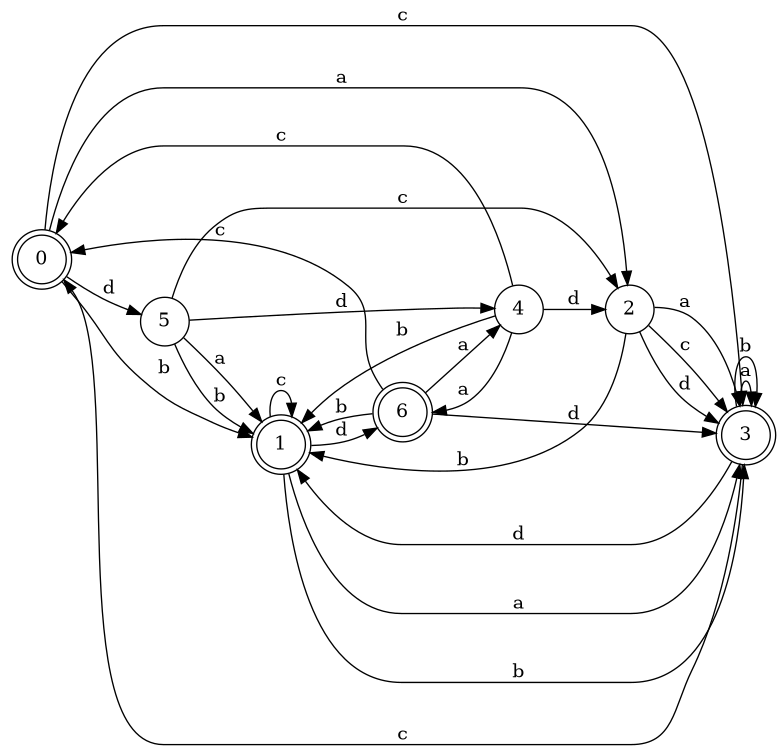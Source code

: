 digraph n6_2 {
__start0 [label="" shape="none"];

rankdir=LR;
size="8,5";

s0 [style="rounded,filled", color="black", fillcolor="white" shape="doublecircle", label="0"];
s1 [style="rounded,filled", color="black", fillcolor="white" shape="doublecircle", label="1"];
s2 [style="filled", color="black", fillcolor="white" shape="circle", label="2"];
s3 [style="rounded,filled", color="black", fillcolor="white" shape="doublecircle", label="3"];
s4 [style="filled", color="black", fillcolor="white" shape="circle", label="4"];
s5 [style="filled", color="black", fillcolor="white" shape="circle", label="5"];
s6 [style="rounded,filled", color="black", fillcolor="white" shape="doublecircle", label="6"];
s0 -> s2 [label="a"];
s0 -> s1 [label="b"];
s0 -> s3 [label="c"];
s0 -> s5 [label="d"];
s1 -> s3 [label="a"];
s1 -> s3 [label="b"];
s1 -> s1 [label="c"];
s1 -> s6 [label="d"];
s2 -> s3 [label="a"];
s2 -> s1 [label="b"];
s2 -> s3 [label="c"];
s2 -> s3 [label="d"];
s3 -> s3 [label="a"];
s3 -> s3 [label="b"];
s3 -> s0 [label="c"];
s3 -> s1 [label="d"];
s4 -> s6 [label="a"];
s4 -> s1 [label="b"];
s4 -> s0 [label="c"];
s4 -> s2 [label="d"];
s5 -> s1 [label="a"];
s5 -> s1 [label="b"];
s5 -> s2 [label="c"];
s5 -> s4 [label="d"];
s6 -> s4 [label="a"];
s6 -> s1 [label="b"];
s6 -> s0 [label="c"];
s6 -> s3 [label="d"];

}